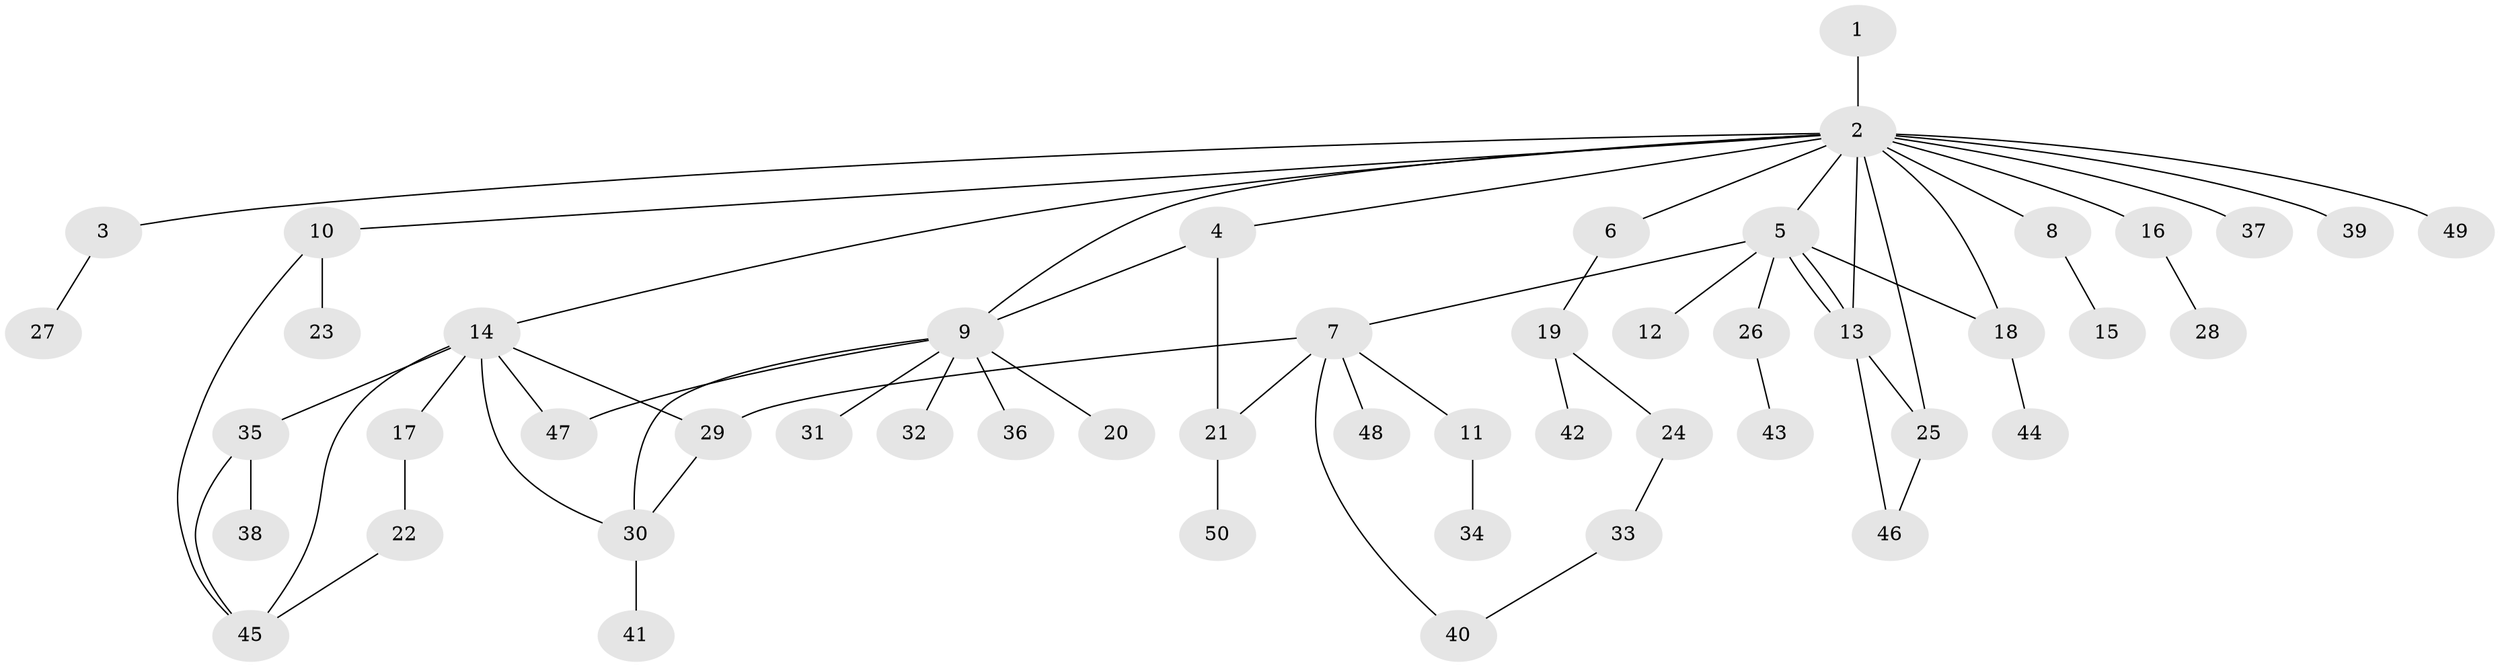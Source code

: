 // Generated by graph-tools (version 1.1) at 2025/01/03/09/25 03:01:50]
// undirected, 50 vertices, 64 edges
graph export_dot {
graph [start="1"]
  node [color=gray90,style=filled];
  1;
  2;
  3;
  4;
  5;
  6;
  7;
  8;
  9;
  10;
  11;
  12;
  13;
  14;
  15;
  16;
  17;
  18;
  19;
  20;
  21;
  22;
  23;
  24;
  25;
  26;
  27;
  28;
  29;
  30;
  31;
  32;
  33;
  34;
  35;
  36;
  37;
  38;
  39;
  40;
  41;
  42;
  43;
  44;
  45;
  46;
  47;
  48;
  49;
  50;
  1 -- 2;
  2 -- 3;
  2 -- 4;
  2 -- 5;
  2 -- 6;
  2 -- 8;
  2 -- 9;
  2 -- 10;
  2 -- 13;
  2 -- 14;
  2 -- 16;
  2 -- 18;
  2 -- 25;
  2 -- 37;
  2 -- 39;
  2 -- 49;
  3 -- 27;
  4 -- 9;
  4 -- 21;
  5 -- 7;
  5 -- 12;
  5 -- 13;
  5 -- 13;
  5 -- 18;
  5 -- 26;
  6 -- 19;
  7 -- 11;
  7 -- 21;
  7 -- 29;
  7 -- 40;
  7 -- 48;
  8 -- 15;
  9 -- 20;
  9 -- 30;
  9 -- 31;
  9 -- 32;
  9 -- 36;
  9 -- 47;
  10 -- 23;
  10 -- 45;
  11 -- 34;
  13 -- 25;
  13 -- 46;
  14 -- 17;
  14 -- 29;
  14 -- 30;
  14 -- 35;
  14 -- 45;
  14 -- 47;
  16 -- 28;
  17 -- 22;
  18 -- 44;
  19 -- 24;
  19 -- 42;
  21 -- 50;
  22 -- 45;
  24 -- 33;
  25 -- 46;
  26 -- 43;
  29 -- 30;
  30 -- 41;
  33 -- 40;
  35 -- 38;
  35 -- 45;
}
